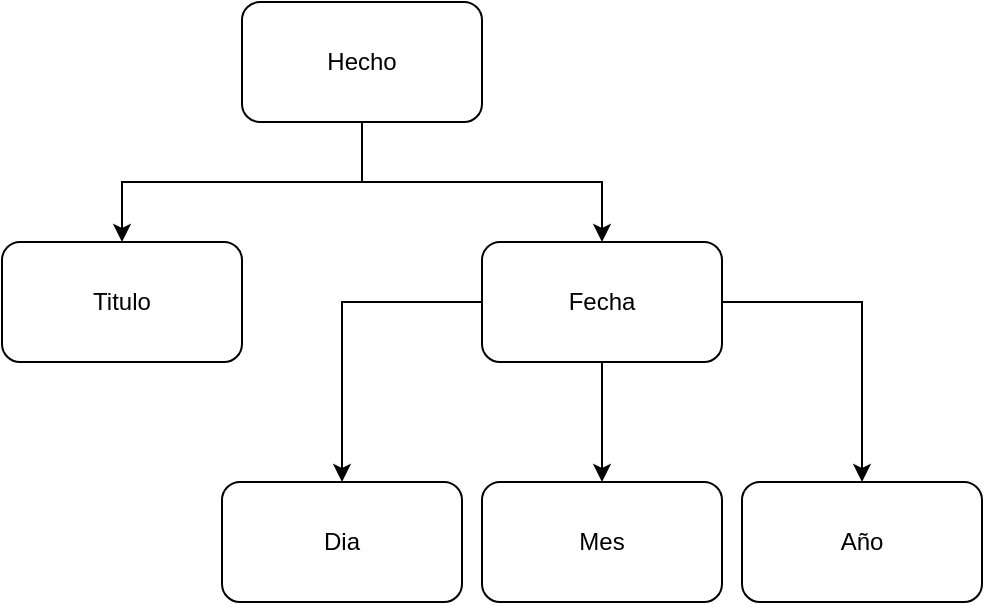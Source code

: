 <mxfile version="22.0.4" type="device">
  <diagram id="C5RBs43oDa-KdzZeNtuy" name="Page-1">
    <mxGraphModel dx="472" dy="772" grid="1" gridSize="10" guides="1" tooltips="1" connect="1" arrows="1" fold="1" page="1" pageScale="1" pageWidth="827" pageHeight="1169" math="0" shadow="0">
      <root>
        <mxCell id="WIyWlLk6GJQsqaUBKTNV-0" />
        <mxCell id="WIyWlLk6GJQsqaUBKTNV-1" parent="WIyWlLk6GJQsqaUBKTNV-0" />
        <mxCell id="RFbRQSBq0srde8iPi9Bh-6" style="edgeStyle=orthogonalEdgeStyle;rounded=0;orthogonalLoop=1;jettySize=auto;html=1;entryX=0.5;entryY=0;entryDx=0;entryDy=0;" edge="1" parent="WIyWlLk6GJQsqaUBKTNV-1" source="RFbRQSBq0srde8iPi9Bh-0" target="RFbRQSBq0srde8iPi9Bh-2">
          <mxGeometry relative="1" as="geometry" />
        </mxCell>
        <mxCell id="RFbRQSBq0srde8iPi9Bh-7" style="edgeStyle=orthogonalEdgeStyle;rounded=0;orthogonalLoop=1;jettySize=auto;html=1;" edge="1" parent="WIyWlLk6GJQsqaUBKTNV-1" source="RFbRQSBq0srde8iPi9Bh-0" target="RFbRQSBq0srde8iPi9Bh-1">
          <mxGeometry relative="1" as="geometry" />
        </mxCell>
        <mxCell id="RFbRQSBq0srde8iPi9Bh-0" value="Hecho" style="rounded=1;whiteSpace=wrap;html=1;" vertex="1" parent="WIyWlLk6GJQsqaUBKTNV-1">
          <mxGeometry x="180" y="90" width="120" height="60" as="geometry" />
        </mxCell>
        <mxCell id="RFbRQSBq0srde8iPi9Bh-1" value="Titulo" style="rounded=1;whiteSpace=wrap;html=1;" vertex="1" parent="WIyWlLk6GJQsqaUBKTNV-1">
          <mxGeometry x="60" y="210" width="120" height="60" as="geometry" />
        </mxCell>
        <mxCell id="RFbRQSBq0srde8iPi9Bh-8" style="edgeStyle=orthogonalEdgeStyle;rounded=0;orthogonalLoop=1;jettySize=auto;html=1;" edge="1" parent="WIyWlLk6GJQsqaUBKTNV-1" source="RFbRQSBq0srde8iPi9Bh-2" target="RFbRQSBq0srde8iPi9Bh-5">
          <mxGeometry relative="1" as="geometry" />
        </mxCell>
        <mxCell id="RFbRQSBq0srde8iPi9Bh-9" style="edgeStyle=orthogonalEdgeStyle;rounded=0;orthogonalLoop=1;jettySize=auto;html=1;" edge="1" parent="WIyWlLk6GJQsqaUBKTNV-1" source="RFbRQSBq0srde8iPi9Bh-2" target="RFbRQSBq0srde8iPi9Bh-4">
          <mxGeometry relative="1" as="geometry" />
        </mxCell>
        <mxCell id="RFbRQSBq0srde8iPi9Bh-10" style="edgeStyle=orthogonalEdgeStyle;rounded=0;orthogonalLoop=1;jettySize=auto;html=1;" edge="1" parent="WIyWlLk6GJQsqaUBKTNV-1" source="RFbRQSBq0srde8iPi9Bh-2" target="RFbRQSBq0srde8iPi9Bh-3">
          <mxGeometry relative="1" as="geometry" />
        </mxCell>
        <mxCell id="RFbRQSBq0srde8iPi9Bh-2" value="Fecha" style="rounded=1;whiteSpace=wrap;html=1;" vertex="1" parent="WIyWlLk6GJQsqaUBKTNV-1">
          <mxGeometry x="300" y="210" width="120" height="60" as="geometry" />
        </mxCell>
        <mxCell id="RFbRQSBq0srde8iPi9Bh-3" value="Año" style="rounded=1;whiteSpace=wrap;html=1;" vertex="1" parent="WIyWlLk6GJQsqaUBKTNV-1">
          <mxGeometry x="430" y="330" width="120" height="60" as="geometry" />
        </mxCell>
        <mxCell id="RFbRQSBq0srde8iPi9Bh-4" value="Mes" style="rounded=1;whiteSpace=wrap;html=1;" vertex="1" parent="WIyWlLk6GJQsqaUBKTNV-1">
          <mxGeometry x="300" y="330" width="120" height="60" as="geometry" />
        </mxCell>
        <mxCell id="RFbRQSBq0srde8iPi9Bh-5" value="Dia" style="rounded=1;whiteSpace=wrap;html=1;" vertex="1" parent="WIyWlLk6GJQsqaUBKTNV-1">
          <mxGeometry x="170" y="330" width="120" height="60" as="geometry" />
        </mxCell>
      </root>
    </mxGraphModel>
  </diagram>
</mxfile>
